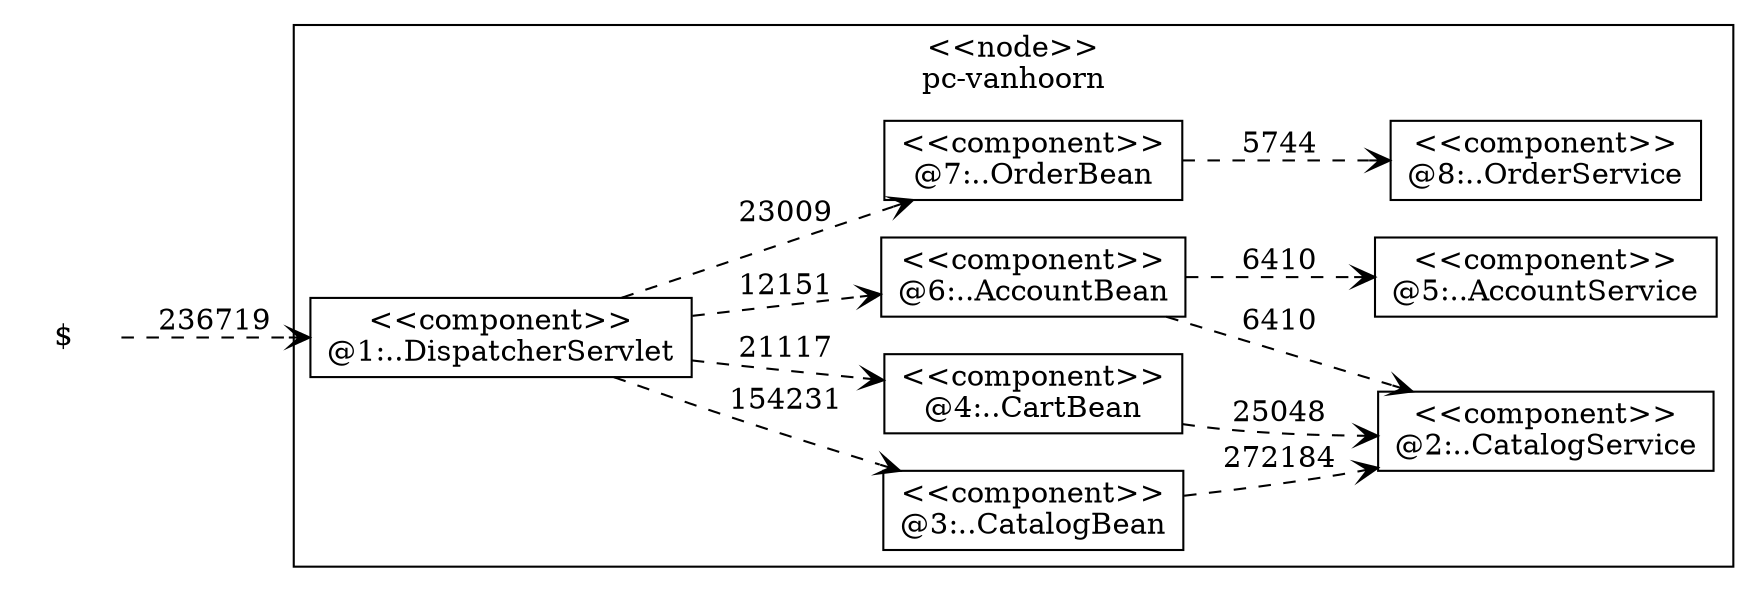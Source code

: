 digraph G {
 rankdir=LR;
subgraph "cluster_container1" {
 label = "<<node>>\npc-vanhoorn";
 shape = "box";
 style = "filled";
 fillcolor = "white";
"depNode_1" [label="<<component>>\n@1:..DispatcherServlet",shape="box",style="filled",fillcolor="white"]
"depNode_2" [label="<<component>>\n@2:..CatalogService",shape="box",style="filled",fillcolor="white"]
"depNode_3" [label="<<component>>\n@3:..CatalogBean",shape="box",style="filled",fillcolor="white"]
"depNode_4" [label="<<component>>\n@4:..CartBean",shape="box",style="filled",fillcolor="white"]
"depNode_5" [label="<<component>>\n@5:..AccountService",shape="box",style="filled",fillcolor="white"]
"depNode_6" [label="<<component>>\n@6:..AccountBean",shape="box",style="filled",fillcolor="white"]
"depNode_7" [label="<<component>>\n@7:..OrderBean",shape="box",style="filled",fillcolor="white"]
"depNode_8" [label="<<component>>\n@8:..OrderService",shape="box",style="filled",fillcolor="white"]
}
"depNode_0" [label="$",shape="none"]

depNode_0->depNode_1[label=236719, style="dashed", arrowhead="open"]
depNode_1->depNode_3[label=154231, style="dashed", arrowhead="open"]
depNode_1->depNode_4[label=21117, style="dashed", arrowhead="open"]
depNode_1->depNode_6[label=12151, style="dashed", arrowhead="open"]
depNode_1->depNode_7[label=23009, style="dashed", arrowhead="open"]
depNode_3->depNode_2[label=272184, style="dashed", arrowhead="open"]
depNode_4->depNode_2[label=25048, style="dashed", arrowhead="open"]
depNode_6->depNode_2[label=6410, style="dashed", arrowhead="open"]
depNode_6->depNode_5[label=6410, style="dashed", arrowhead="open"]
depNode_7->depNode_8[label=5744, style="dashed", arrowhead="open"]
}
